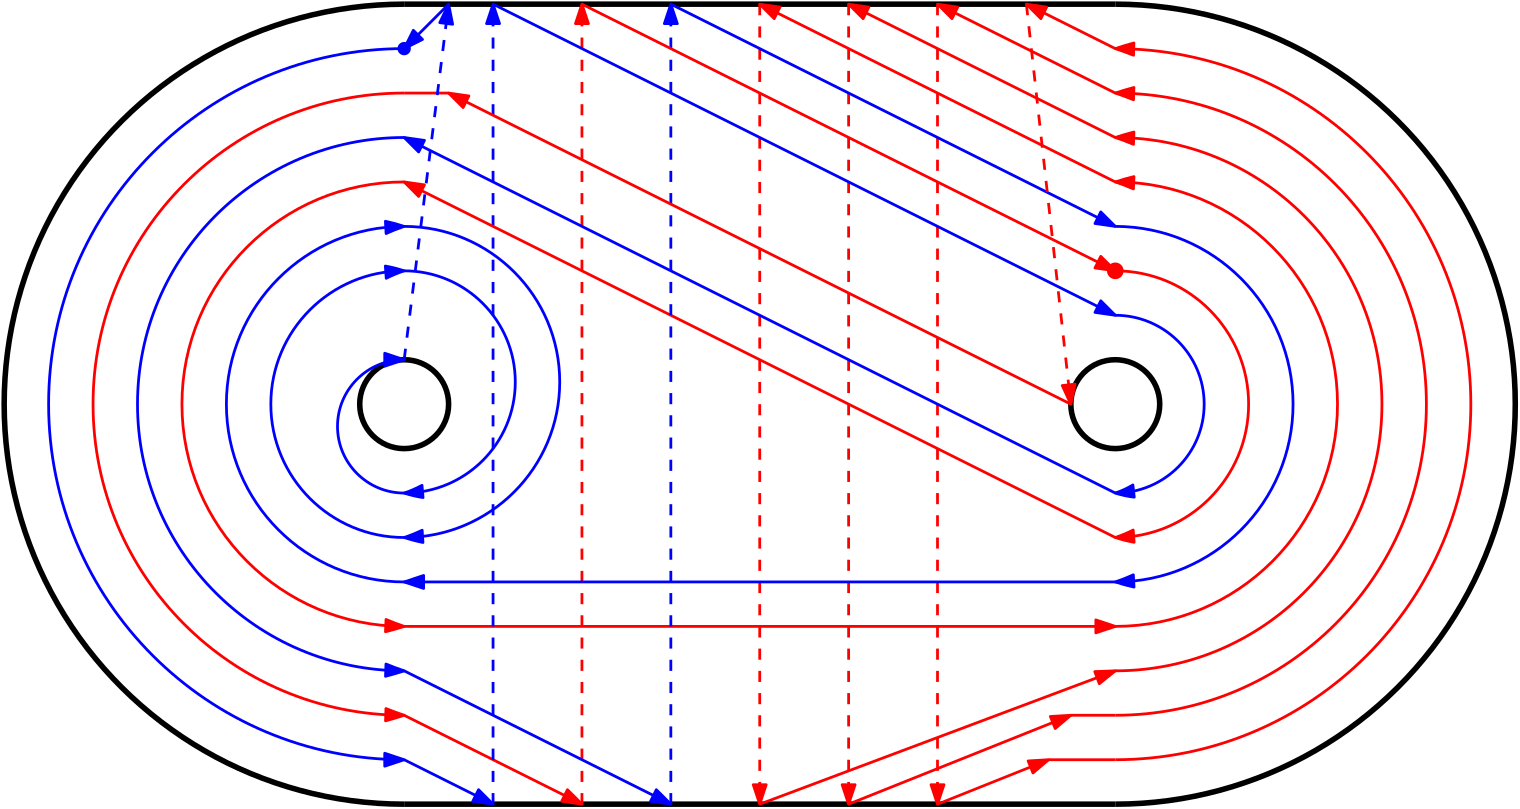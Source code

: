 <?xml version="1.0"?>
<!DOCTYPE ipe SYSTEM "ipe.dtd">
<ipe version="70218" creator="Ipe 7.2.26">
<info created="D:20230602174952" modified="D:20230918103904"/>
<ipestyle name="basic">
<symbol name="arrow/arc(spx)">
<path stroke="sym-stroke" fill="sym-stroke" pen="sym-pen">
0 0 m
-1 0.333 l
-1 -0.333 l
h
</path>
</symbol>
<symbol name="arrow/farc(spx)">
<path stroke="sym-stroke" fill="white" pen="sym-pen">
0 0 m
-1 0.333 l
-1 -0.333 l
h
</path>
</symbol>
<symbol name="arrow/ptarc(spx)">
<path stroke="sym-stroke" fill="sym-stroke" pen="sym-pen">
0 0 m
-1 0.333 l
-0.8 0 l
-1 -0.333 l
h
</path>
</symbol>
<symbol name="arrow/fptarc(spx)">
<path stroke="sym-stroke" fill="white" pen="sym-pen">
0 0 m
-1 0.333 l
-0.8 0 l
-1 -0.333 l
h
</path>
</symbol>
<symbol name="mark/circle(sx)" transformations="translations">
<path fill="sym-stroke">
0.6 0 0 0.6 0 0 e
0.4 0 0 0.4 0 0 e
</path>
</symbol>
<symbol name="mark/disk(sx)" transformations="translations">
<path fill="sym-stroke">
0.6 0 0 0.6 0 0 e
</path>
</symbol>
<symbol name="mark/fdisk(sfx)" transformations="translations">
<group>
<path fill="sym-fill">
0.5 0 0 0.5 0 0 e
</path>
<path fill="sym-stroke" fillrule="eofill">
0.6 0 0 0.6 0 0 e
0.4 0 0 0.4 0 0 e
</path>
</group>
</symbol>
<symbol name="mark/box(sx)" transformations="translations">
<path fill="sym-stroke" fillrule="eofill">
-0.6 -0.6 m
0.6 -0.6 l
0.6 0.6 l
-0.6 0.6 l
h
-0.4 -0.4 m
0.4 -0.4 l
0.4 0.4 l
-0.4 0.4 l
h
</path>
</symbol>
<symbol name="mark/square(sx)" transformations="translations">
<path fill="sym-stroke">
-0.6 -0.6 m
0.6 -0.6 l
0.6 0.6 l
-0.6 0.6 l
h
</path>
</symbol>
<symbol name="mark/fsquare(sfx)" transformations="translations">
<group>
<path fill="sym-fill">
-0.5 -0.5 m
0.5 -0.5 l
0.5 0.5 l
-0.5 0.5 l
h
</path>
<path fill="sym-stroke" fillrule="eofill">
-0.6 -0.6 m
0.6 -0.6 l
0.6 0.6 l
-0.6 0.6 l
h
-0.4 -0.4 m
0.4 -0.4 l
0.4 0.4 l
-0.4 0.4 l
h
</path>
</group>
</symbol>
<symbol name="mark/cross(sx)" transformations="translations">
<group>
<path fill="sym-stroke">
-0.43 -0.57 m
0.57 0.43 l
0.43 0.57 l
-0.57 -0.43 l
h
</path>
<path fill="sym-stroke">
-0.43 0.57 m
0.57 -0.43 l
0.43 -0.57 l
-0.57 0.43 l
h
</path>
</group>
</symbol>
<symbol name="arrow/fnormal(spx)">
<path stroke="sym-stroke" fill="white" pen="sym-pen">
0 0 m
-1 0.333 l
-1 -0.333 l
h
</path>
</symbol>
<symbol name="arrow/pointed(spx)">
<path stroke="sym-stroke" fill="sym-stroke" pen="sym-pen">
0 0 m
-1 0.333 l
-0.8 0 l
-1 -0.333 l
h
</path>
</symbol>
<symbol name="arrow/fpointed(spx)">
<path stroke="sym-stroke" fill="white" pen="sym-pen">
0 0 m
-1 0.333 l
-0.8 0 l
-1 -0.333 l
h
</path>
</symbol>
<symbol name="arrow/linear(spx)">
<path stroke="sym-stroke" pen="sym-pen">
-1 0.333 m
0 0 l
-1 -0.333 l
</path>
</symbol>
<symbol name="arrow/fdouble(spx)">
<path stroke="sym-stroke" fill="white" pen="sym-pen">
0 0 m
-1 0.333 l
-1 -0.333 l
h
-1 0 m
-2 0.333 l
-2 -0.333 l
h
</path>
</symbol>
<symbol name="arrow/double(spx)">
<path stroke="sym-stroke" fill="sym-stroke" pen="sym-pen">
0 0 m
-1 0.333 l
-1 -0.333 l
h
-1 0 m
-2 0.333 l
-2 -0.333 l
h
</path>
</symbol>
<symbol name="arrow/mid-normal(spx)">
<path stroke="sym-stroke" fill="sym-stroke" pen="sym-pen">
0.5 0 m
-0.5 0.333 l
-0.5 -0.333 l
h
</path>
</symbol>
<symbol name="arrow/mid-fnormal(spx)">
<path stroke="sym-stroke" fill="white" pen="sym-pen">
0.5 0 m
-0.5 0.333 l
-0.5 -0.333 l
h
</path>
</symbol>
<symbol name="arrow/mid-pointed(spx)">
<path stroke="sym-stroke" fill="sym-stroke" pen="sym-pen">
0.5 0 m
-0.5 0.333 l
-0.3 0 l
-0.5 -0.333 l
h
</path>
</symbol>
<symbol name="arrow/mid-fpointed(spx)">
<path stroke="sym-stroke" fill="white" pen="sym-pen">
0.5 0 m
-0.5 0.333 l
-0.3 0 l
-0.5 -0.333 l
h
</path>
</symbol>
<symbol name="arrow/mid-double(spx)">
<path stroke="sym-stroke" fill="sym-stroke" pen="sym-pen">
1 0 m
0 0.333 l
0 -0.333 l
h
0 0 m
-1 0.333 l
-1 -0.333 l
h
</path>
</symbol>
<symbol name="arrow/mid-fdouble(spx)">
<path stroke="sym-stroke" fill="white" pen="sym-pen">
1 0 m
0 0.333 l
0 -0.333 l
h
0 0 m
-1 0.333 l
-1 -0.333 l
h
</path>
</symbol>
<anglesize name="22.5 deg" value="22.5"/>
<anglesize name="30 deg" value="30"/>
<anglesize name="45 deg" value="45"/>
<anglesize name="60 deg" value="60"/>
<anglesize name="90 deg" value="90"/>
<arrowsize name="large" value="10"/>
<arrowsize name="small" value="5"/>
<arrowsize name="tiny" value="3"/>
<color name="blue" value="0 0 1"/>
<color name="brown" value="0.647 0.165 0.165"/>
<color name="darkblue" value="0 0 0.545"/>
<color name="darkcyan" value="0 0.545 0.545"/>
<color name="darkgray" value="0.663"/>
<color name="darkgreen" value="0 0.392 0"/>
<color name="darkmagenta" value="0.545 0 0.545"/>
<color name="darkorange" value="1 0.549 0"/>
<color name="darkred" value="0.545 0 0"/>
<color name="gold" value="1 0.843 0"/>
<color name="gray" value="0.745"/>
<color name="green" value="0 1 0"/>
<color name="lightblue" value="0.678 0.847 0.902"/>
<color name="lightcyan" value="0.878 1 1"/>
<color name="lightgray" value="0.827"/>
<color name="lightgreen" value="0.565 0.933 0.565"/>
<color name="lightyellow" value="1 1 0.878"/>
<color name="navy" value="0 0 0.502"/>
<color name="orange" value="1 0.647 0"/>
<color name="pink" value="1 0.753 0.796"/>
<color name="purple" value="0.627 0.125 0.941"/>
<color name="red" value="1 0 0"/>
<color name="seagreen" value="0.18 0.545 0.341"/>
<color name="turquoise" value="0.251 0.878 0.816"/>
<color name="violet" value="0.933 0.51 0.933"/>
<color name="yellow" value="1 1 0"/>
<dashstyle name="dash dot dotted" value="[4 2 1 2 1 2] 0"/>
<dashstyle name="dash dotted" value="[4 2 1 2] 0"/>
<dashstyle name="dashed" value="[4] 0"/>
<dashstyle name="dotted" value="[1 3] 0"/>
<gridsize name="10 pts (~3.5 mm)" value="10"/>
<gridsize name="14 pts (~5 mm)" value="14"/>
<gridsize name="16 pts (~6 mm)" value="16"/>
<gridsize name="20 pts (~7 mm)" value="20"/>
<gridsize name="28 pts (~10 mm)" value="28"/>
<gridsize name="32 pts (~12 mm)" value="32"/>
<gridsize name="4 pts" value="4"/>
<gridsize name="56 pts (~20 mm)" value="56"/>
<gridsize name="8 pts (~3 mm)" value="8"/>
<opacity name="10%" value="0.1"/>
<opacity name="30%" value="0.3"/>
<opacity name="50%" value="0.5"/>
<opacity name="75%" value="0.75"/>
<pen name="fat" value="1.2"/>
<pen name="heavier" value="0.8"/>
<pen name="ultrafat" value="2"/>
<symbolsize name="large" value="5"/>
<symbolsize name="small" value="2"/>
<symbolsize name="tiny" value="1.1"/>
<textsize name="Huge" value="\Huge"/>
<textsize name="LARGE" value="\LARGE"/>
<textsize name="Large" value="\Large"/>
<textsize name="footnote" value="\footnotesize"/>
<textsize name="huge" value="\huge"/>
<textsize name="large" value="\large"/>
<textsize name="script" value="\scriptsize"/>
<textsize name="small" value="\small"/>
<textsize name="tiny" value="\tiny"/>
<textstyle name="center" begin="\begin{center}" end="\end{center}"/>
<textstyle name="item" begin="\begin{itemize}\item{}" end="\end{itemize}"/>
<textstyle name="itemize" begin="\begin{itemize}" end="\end{itemize}"/>
<tiling name="falling" angle="-60" step="4" width="1"/>
<tiling name="rising" angle="30" step="4" width="1"/>
</ipestyle>
<page>
<layer name="alpha"/>
<view layers="alpha" active="alpha"/>
<path layer="alpha" matrix="1 0 0 1 -32 -64" stroke="black" pen="2">
16 0 0 16 448 704 e
</path>
<path matrix="1 0 0 1 -32 -64" stroke="black" pen="2">
16 0 0 16 192 704 e
</path>
<path matrix="1 0 0 1 -32 -64" stroke="red" pen="1" arrow="arc/normal">
192 624 m
448 624 l
</path>
<path matrix="1 0 0 1 -32 -64" stroke="red" pen="1" arrow="arc/normal">
448 624 m
80 0 0 80 448 704 448 784 a
</path>
<path matrix="1 0 0 1 -32 -64" stroke="red" pen="1" arrow="arc/normal">
448 608 m
96 0 0 96 448 704 448 800 a
</path>
<path matrix="1 0 0 1 -32 -64" stroke="red" pen="1" arrow="arc/normal">
448 592 m
112 0 0 112 448 704 448 816 a
</path>
<path stroke="black" pen="2">
416 784 m
160 784 l
160 784 l
</path>
<path stroke="black" pen="2">
160 784 m
144 0 0 144 160 640 160 496 a
</path>
<path stroke="black" pen="2">
160 496 m
416 496 l
</path>
<path stroke="black" pen="2">
416 496 m
144 0 0 144 416 640 416 784 a
</path>
<path stroke="red" dash="dashed" pen="1" arrow="arc/normal">
288 784 m
288 496 l
</path>
<path stroke="red" dash="dashed" pen="1" arrow="arc/normal">
320 784 m
320 496 l
</path>
<path stroke="red" dash="dashed" pen="1" arrow="arc/normal">
352 784 m
352 496 l
</path>
<path stroke="red" dash="dashed" pen="1" arrow="arc/normal">
224 496 m
224 784 l
</path>
<path stroke="red" pen="1" arrow="arc/normal">
416 752 m
352 784 l
</path>
<path stroke="red" pen="1" arrow="arc/normal">
416 736 m
320 784 l
</path>
<path stroke="red" pen="1" arrow="arc/normal">
416 720 m
288 784 l
</path>
<path stroke="red" pen="1" arrow="arc/normal">
288 496 m
416 544 l
</path>
<path stroke="red" pen="1" arrow="arc/normal">
352 496 m
392 512 l
</path>
<path stroke="red" pen="1">
392 512 m
416 512 l
</path>
<path stroke="red" pen="1" arrow="arc/normal">
416 512 m
128 0 0 128 416 640 416 768 a
</path>
<path fill="white">
416 768 m
384 784 l
384 784 l
</path>
<path stroke="red" pen="1" arrow="arc/normal">
416 768 m
384 784 l
</path>
<path stroke="red" pen="1" arrow="arc/normal">
160 752 m
112 0 0 112 160 640 160 528 a
</path>
<path stroke="red" pen="1" arrow="arc/normal">
160 528 m
224 496 l
</path>
<path stroke="blue" pen="1" arrow="arc/normal">
160 512 m
192 496 l
</path>
<path stroke="blue" dash="dashed" pen="1" arrow="arc/normal">
192 496 m
192 784 l
</path>
<path stroke="blue" pen="1" arrow="arc/normal">
192 784 m
416 672 l
</path>
<path stroke="red" pen="1" arrow="arc/normal">
160 720 m
80 0 0 80 160 640 160 560 a
</path>
<path stroke="blue" pen="1" arrow="arc/normal">
160 736 m
96 0 0 96 160 640 160 544 a
</path>
<path stroke="red" pen="1" arrow="arc/normal">
320 496 m
400 528 l
</path>
<path stroke="red" pen="1">
400 528 m
416 528 l
</path>
<path stroke="red" pen="1" arrow="arc/normal">
416 592 m
160 720 l
</path>
<path stroke="blue" pen="1" arrow="arc/normal">
416 608 m
160 736 l
</path>
<path stroke="blue" pen="1" arrow="arc/normal">
416 672 m
32 0 0 -32 416 640 416 608 a
</path>
<path stroke="blue" pen="1" arrow="arc/normal">
160 544 m
256 496 l
</path>
<path stroke="blue" dash="dashed" pen="1" arrow="arc/normal">
256 496 m
256 784 l
</path>
<path stroke="blue" pen="1" arrow="arc/normal">
256 784 m
416 704 l
</path>
<path stroke="blue" pen="1" arrow="arc/normal">
416 704 m
64 0 0 -64 416 640 416 576 a
</path>
<path stroke="blue" pen="1" arrow="arc/normal">
416 576 m
160 576 l
</path>
<path stroke="red" dash="dashed" pen="1" arrow="arc/normal">
384 784 m
400 640 l
</path>
<path stroke="red" pen="1" arrow="arc/normal">
400 640 m
176 752 l
</path>
<path stroke="red" pen="1">
176 752 m
160 752 l
</path>
<path stroke="red" pen="1" arrow="arc/normal">
416 688 m
48 0 0 -48 416 640 416 592 a
</path>
<path stroke="red" pen="1" arrow="arc/normal">
224 784 m
416 688 l
</path>
<path stroke="blue" pen="1" rarrow="normal/normal">
160 512 m
128 0 0 -128 160 640 160 768 a
</path>
<path stroke="blue" pen="1" arrow="arc/normal">
160 576 m
64 0 0 -64 160 640 160 704 a
</path>
<path stroke="blue" pen="1" arrow="arc/normal">
160 704 m
56 0 0 -56 160 648 160 592 a
</path>
<path stroke="blue" pen="1" arrow="arc/normal">
160 592 m
48 0 0 -48 160 640 160 688 a
</path>
<path stroke="blue" pen="1" arrow="arc/normal">
160 688 m
40 0 0 -40 160 648 160 608 a
</path>
<use name="mark/disk(sx)" pos="416 688" size="5" stroke="red"/>
<path stroke="blue" dash="dashed" pen="1" arrow="arc/normal">
160 656 m
176 784 l
</path>
<path stroke="blue" pen="1" arrow="arc/normal">
176 784 m
160 768 l
</path>
<use name="mark/disk(sx)" pos="160 768" size="4" stroke="blue"/>
<path stroke="blue" pen="1" arrow="normal/normal">
160 608 m
24 0 0 -24 160 632 160 656 a
</path>
</page>
</ipe>

